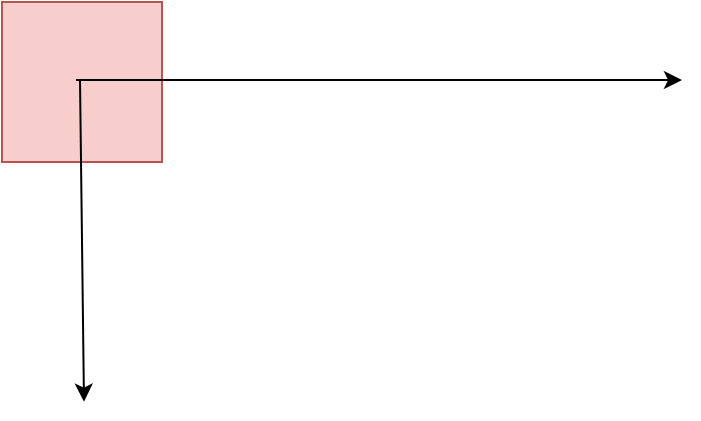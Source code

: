<mxfile>
    <diagram id="hiv1PR8cSlbawdGExJtE" name="第 1 页">
        <mxGraphModel dx="979" dy="334" grid="0" gridSize="10" guides="1" tooltips="1" connect="1" arrows="1" fold="1" page="1" pageScale="1" pageWidth="827" pageHeight="1169" math="0" shadow="0">
            <root>
                <mxCell id="0"/>
                <mxCell id="1" parent="0"/>
                <mxCell id="38" value="" style="whiteSpace=wrap;html=1;aspect=fixed;fillColor=#f8cecc;strokeColor=#b85450;rotation=0;" vertex="1" parent="1">
                    <mxGeometry x="196" y="221" width="80" height="80" as="geometry"/>
                </mxCell>
                <mxCell id="39" value="" style="group" vertex="1" connectable="0" parent="1">
                    <mxGeometry x="233" y="260" width="303" height="160.833" as="geometry"/>
                </mxCell>
                <mxCell id="36" value="" style="endArrow=classic;html=1;" edge="1" parent="39">
                    <mxGeometry width="50" height="50" relative="1" as="geometry">
                        <mxPoint as="sourcePoint"/>
                        <mxPoint x="303" as="targetPoint"/>
                    </mxGeometry>
                </mxCell>
                <mxCell id="37" value="" style="endArrow=classic;html=1;" edge="1" parent="39">
                    <mxGeometry width="50" height="50" relative="1" as="geometry">
                        <mxPoint x="2" as="sourcePoint"/>
                        <mxPoint x="4" y="160.833" as="targetPoint"/>
                    </mxGeometry>
                </mxCell>
            </root>
        </mxGraphModel>
    </diagram>
    <diagram id="sEwVZog2JA0FN6vGmNhd" name="第 2 页">
        <mxGraphModel dx="747" dy="534" grid="0" gridSize="10" guides="1" tooltips="1" connect="1" arrows="1" fold="1" page="1" pageScale="1" pageWidth="827" pageHeight="1169" math="0" shadow="0">
            <root>
                <mxCell id="lbDfsWy6WTpYn0vU7LHr-0"/>
                <mxCell id="lbDfsWy6WTpYn0vU7LHr-1" parent="lbDfsWy6WTpYn0vU7LHr-0"/>
                <mxCell id="lbDfsWy6WTpYn0vU7LHr-7" value="" style="whiteSpace=wrap;html=1;aspect=fixed;fontFamily=Roboto Mono;fontSize=24;fillColor=#f8cecc;strokeColor=#b85450;opacity=50;direction=south;" parent="lbDfsWy6WTpYn0vU7LHr-1" vertex="1">
                    <mxGeometry x="140" y="64" width="80" height="80" as="geometry"/>
                </mxCell>
                <mxCell id="lbDfsWy6WTpYn0vU7LHr-10" value="" style="group" parent="lbDfsWy6WTpYn0vU7LHr-1" vertex="1" connectable="0">
                    <mxGeometry x="168" y="88" width="394" height="259" as="geometry"/>
                </mxCell>
                <mxCell id="lbDfsWy6WTpYn0vU7LHr-2" value="" style="endArrow=classic;html=1;fontFamily=Roboto Mono;fontSize=24;" parent="lbDfsWy6WTpYn0vU7LHr-10" edge="1">
                    <mxGeometry width="50" height="50" relative="1" as="geometry">
                        <mxPoint x="14" y="18" as="sourcePoint"/>
                        <mxPoint x="362" y="18" as="targetPoint"/>
                    </mxGeometry>
                </mxCell>
                <mxCell id="lbDfsWy6WTpYn0vU7LHr-3" value="" style="endArrow=classic;html=1;fontFamily=Roboto Mono;fontSize=24;" parent="lbDfsWy6WTpYn0vU7LHr-10" edge="1">
                    <mxGeometry width="50" height="50" relative="1" as="geometry">
                        <mxPoint x="14" y="17" as="sourcePoint"/>
                        <mxPoint x="14" y="225" as="targetPoint"/>
                    </mxGeometry>
                </mxCell>
                <mxCell id="lbDfsWy6WTpYn0vU7LHr-4" value="x" style="text;html=1;align=center;verticalAlign=middle;resizable=0;points=[];autosize=1;strokeColor=none;fillColor=none;fontSize=24;fontFamily=Roboto Mono;" parent="lbDfsWy6WTpYn0vU7LHr-10" vertex="1">
                    <mxGeometry x="370" width="24" height="33" as="geometry"/>
                </mxCell>
                <mxCell id="lbDfsWy6WTpYn0vU7LHr-5" value="y" style="text;html=1;align=center;verticalAlign=middle;resizable=0;points=[];autosize=1;strokeColor=none;fillColor=none;fontSize=24;fontFamily=Roboto Mono;" parent="lbDfsWy6WTpYn0vU7LHr-10" vertex="1">
                    <mxGeometry y="226" width="24" height="33" as="geometry"/>
                </mxCell>
            </root>
        </mxGraphModel>
    </diagram>
</mxfile>